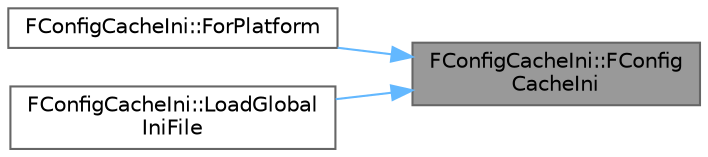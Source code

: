 digraph "FConfigCacheIni::FConfigCacheIni"
{
 // INTERACTIVE_SVG=YES
 // LATEX_PDF_SIZE
  bgcolor="transparent";
  edge [fontname=Helvetica,fontsize=10,labelfontname=Helvetica,labelfontsize=10];
  node [fontname=Helvetica,fontsize=10,shape=box,height=0.2,width=0.4];
  rankdir="RL";
  Node1 [id="Node000001",label="FConfigCacheIni::FConfig\lCacheIni",height=0.2,width=0.4,color="gray40", fillcolor="grey60", style="filled", fontcolor="black",tooltip=" "];
  Node1 -> Node2 [id="edge1_Node000001_Node000002",dir="back",color="steelblue1",style="solid",tooltip=" "];
  Node2 [id="Node000002",label="FConfigCacheIni::ForPlatform",height=0.2,width=0.4,color="grey40", fillcolor="white", style="filled",URL="$d0/d87/classFConfigCacheIni.html#ab15fe172225c17459177d838fc69b563",tooltip="Retrieve the fully processed ini system for another platform."];
  Node1 -> Node3 [id="edge2_Node000001_Node000003",dir="back",color="steelblue1",style="solid",tooltip=" "];
  Node3 [id="Node000003",label="FConfigCacheIni::LoadGlobal\lIniFile",height=0.2,width=0.4,color="grey40", fillcolor="white", style="filled",URL="$d0/d87/classFConfigCacheIni.html#a1a2c2ce77b8a7661c5e9c5b5bd9fd6c4",tooltip="Loads and generates a destination ini file and adds it to GConfig:"];
}
